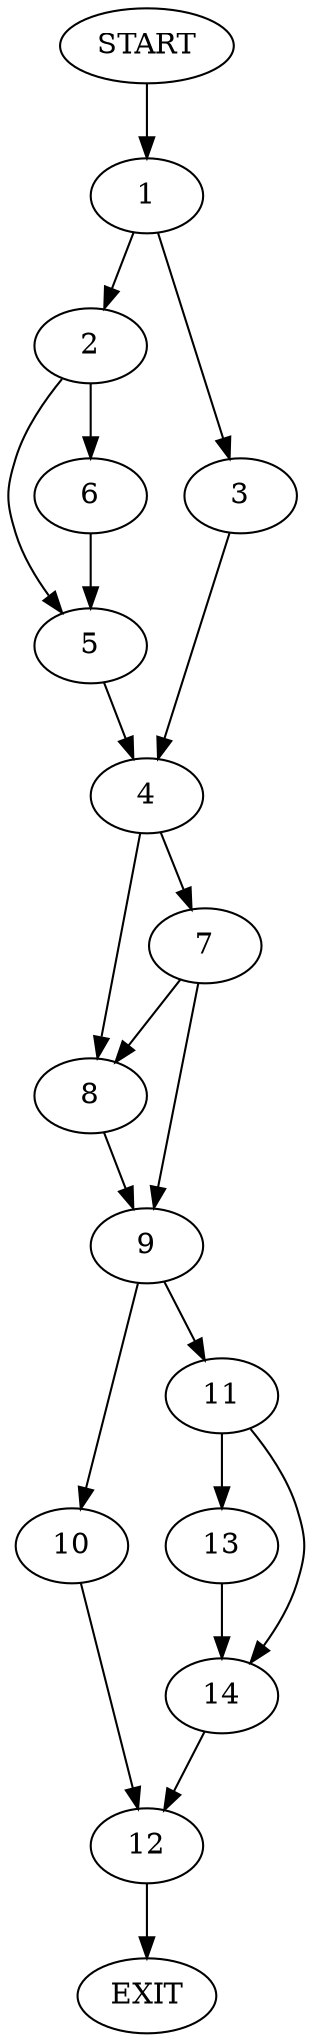 digraph {
0 [label="START"]
15 [label="EXIT"]
0 -> 1
1 -> 2
1 -> 3
3 -> 4
2 -> 5
2 -> 6
4 -> 7
4 -> 8
5 -> 4
6 -> 5
8 -> 9
7 -> 8
7 -> 9
9 -> 10
9 -> 11
10 -> 12
11 -> 13
11 -> 14
12 -> 15
13 -> 14
14 -> 12
}
